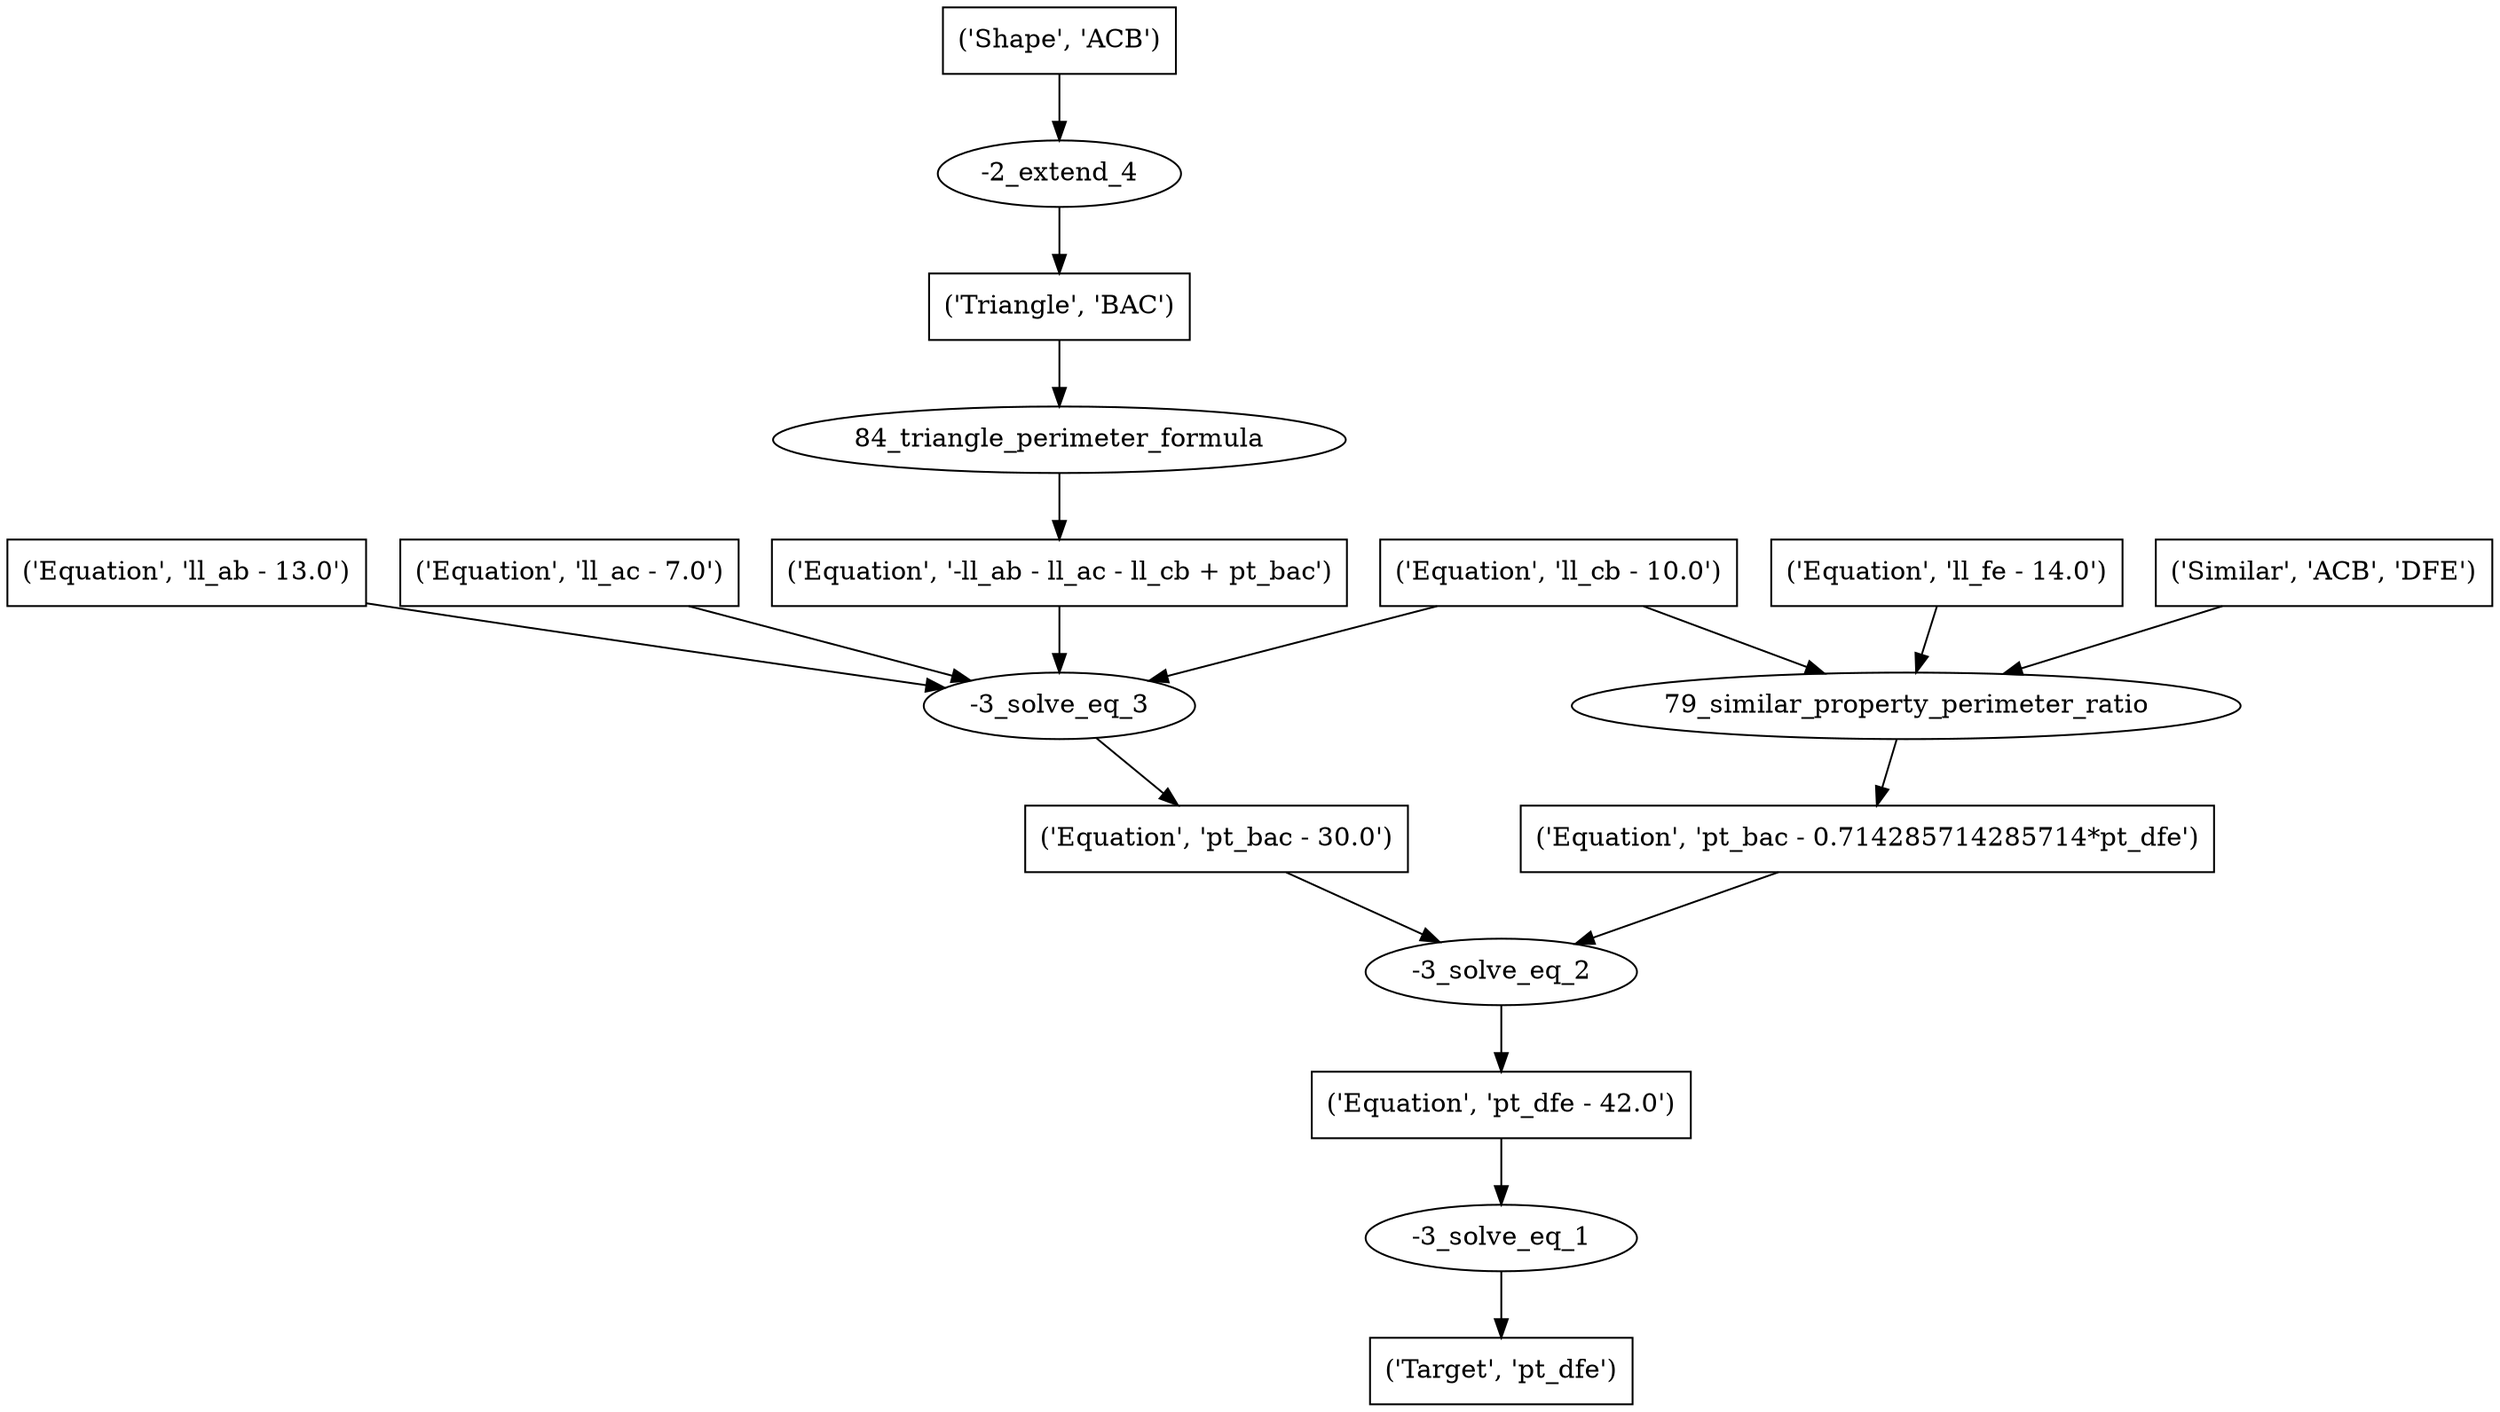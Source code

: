 digraph 102 {
	0 [label="('Target', 'pt_dfe')" shape=box]
	1 [label="-3_solve_eq_1"]
	1 -> 0
	2 [label="('Equation', 'pt_dfe - 42.0')" shape=box]
	2 -> 1
	3 [label="-3_solve_eq_2"]
	3 -> 2
	4 [label="('Equation', 'pt_bac - 30.0')" shape=box]
	4 -> 3
	5 [label="('Equation', 'pt_bac - 0.714285714285714*pt_dfe')" shape=box]
	5 -> 3
	6 [label="-3_solve_eq_3"]
	6 -> 4
	7 [label="('Equation', 'll_ab - 13.0')" shape=box]
	7 -> 6
	8 [label="('Equation', 'll_ac - 7.0')" shape=box]
	8 -> 6
	9 [label="('Equation', 'll_cb - 10.0')" shape=box]
	9 -> 6
	10 [label="('Equation', '-ll_ab - ll_ac - ll_cb + pt_bac')" shape=box]
	10 -> 6
	11 [label="79_similar_property_perimeter_ratio"]
	11 -> 5
	12 [label="('Equation', 'll_fe - 14.0')" shape=box]
	12 -> 11
	9 -> 11
	13 [label="('Similar', 'ACB', 'DFE')" shape=box]
	13 -> 11
	14 [label="84_triangle_perimeter_formula"]
	14 -> 10
	15 [label="('Triangle', 'BAC')" shape=box]
	15 -> 14
	16 [label="-2_extend_4"]
	16 -> 15
	17 [label="('Shape', 'ACB')" shape=box]
	17 -> 16
}
